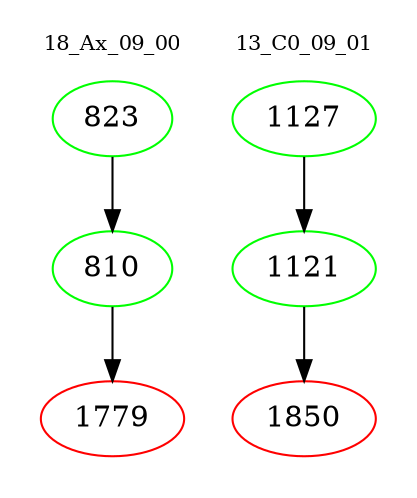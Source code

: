 digraph{
subgraph cluster_0 {
color = white
label = "18_Ax_09_00";
fontsize=10;
T0_823 [label="823", color="green"]
T0_823 -> T0_810 [color="black"]
T0_810 [label="810", color="green"]
T0_810 -> T0_1779 [color="black"]
T0_1779 [label="1779", color="red"]
}
subgraph cluster_1 {
color = white
label = "13_C0_09_01";
fontsize=10;
T1_1127 [label="1127", color="green"]
T1_1127 -> T1_1121 [color="black"]
T1_1121 [label="1121", color="green"]
T1_1121 -> T1_1850 [color="black"]
T1_1850 [label="1850", color="red"]
}
}
